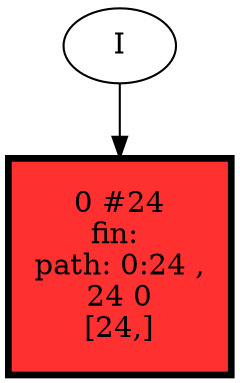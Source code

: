 // produced with flexfringe // 
digraph DFA {
	0 [label="root" shape=box];
		I -> 0;
	0 [ label="0 #24
fin: 
 path: 0:24 , 
24 0
[24,]" , style=filled, fillcolor="firebrick1", width=1.43957, height=1.43957, penwidth=3.21888];
}
